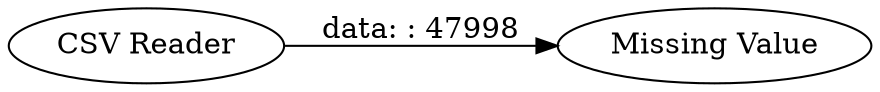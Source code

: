 digraph {
	"-5456315447430632824_2" [label="Missing Value"]
	"-5456315447430632824_1" [label="CSV Reader"]
	"-5456315447430632824_1" -> "-5456315447430632824_2" [label="data: : 47998"]
	rankdir=LR
}

